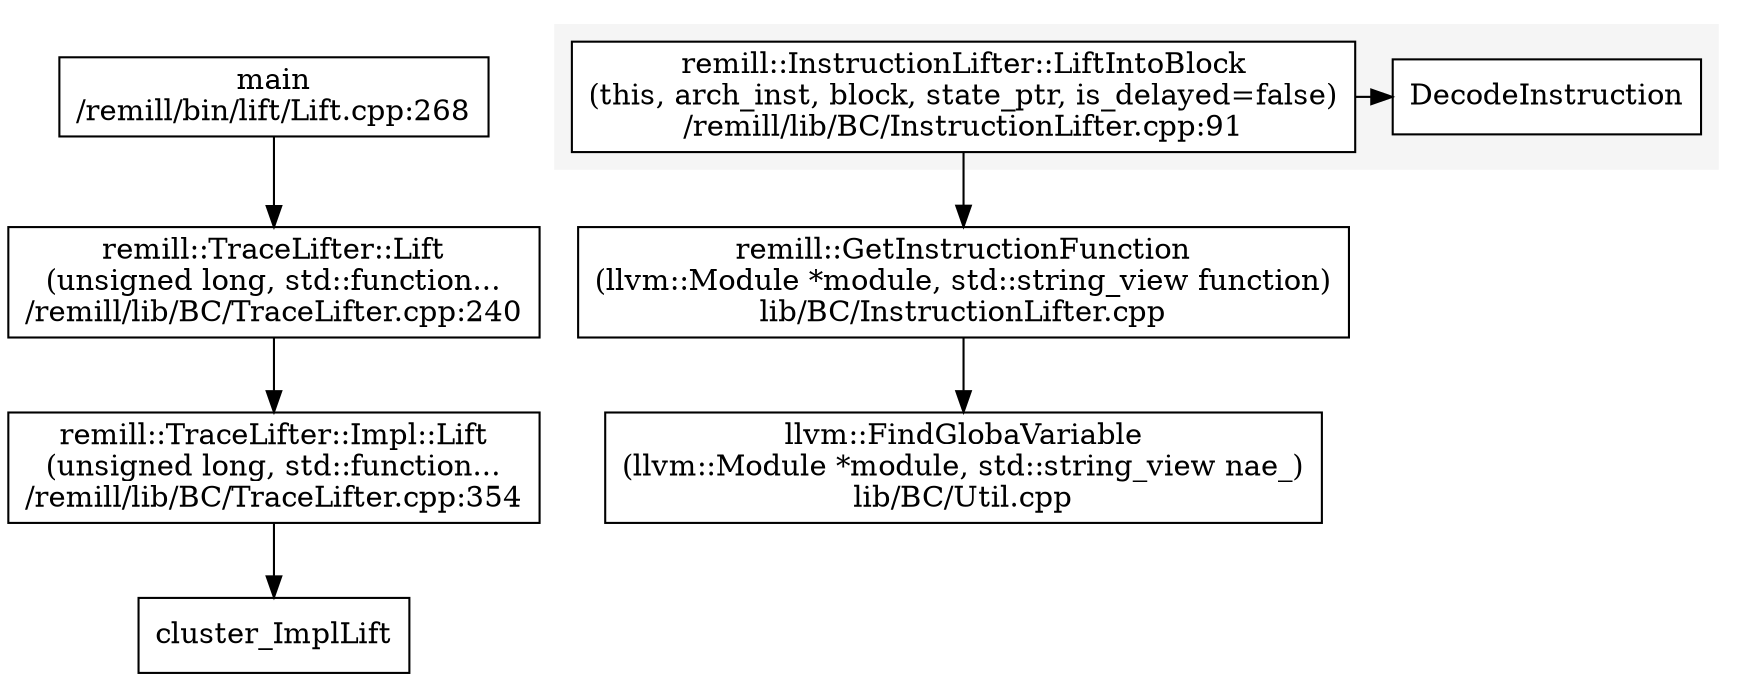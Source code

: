 // command line:
//   dot -Tsvg -O sixu.dot


digraph {
// attributes
/// graph
rankdir=TB;
/// subgraph
newrank=true;
style=filled;
//// color name: https://graphviz.org/doc/info/colors.html
color=whitesmoke;
/// node
node[
shape=box,
style="filled, solid",
color=black,
fillcolor=white,
];
/// edge
edge[
minlen=1,
//weight=1,
// If false, the edge is not used in ranking the nodes.
//constraint=true,
];

main
[label="main\n/remill/bin/lift/Lift.cpp:268"];
Lift
[label="remill::TraceLifter::Lift\n(unsigned long, std::function...\n/remill/lib/BC/TraceLifter.cpp:240"];
ImplLift
[label="remill::TraceLifter::Impl::Lift\n(unsigned long, std::function...\n/remill/lib/BC/TraceLifter.cpp:354"];

main ->
Lift ->
ImplLift ->
cluster_ImplLift;

subgraph cluster_ImplLift{
rank=same;
LiftIntoBlock
[label="remill::InstructionLifter::LiftIntoBlock\n(this, arch_inst, block, state_ptr, is_delayed=false)\n/remill/lib/BC/InstructionLifter.cpp:91"];

DecodeInstruction;

LiftIntoBlock ->
DecodeInstruction;
}

LiftIntoBlock ->
GetInstructionFunction ->
FindGlobaVariable;

GetInstructionFunction
[label="remill::GetInstructionFunction\n(llvm::Module *module, std::string_view function)\nlib/BC/InstructionLifter.cpp"];
FindGlobaVariable
[label="llvm::FindGlobaVariable\n(llvm::Module *module, std::string_view nae_)\nlib/BC/Util.cpp"];



}

